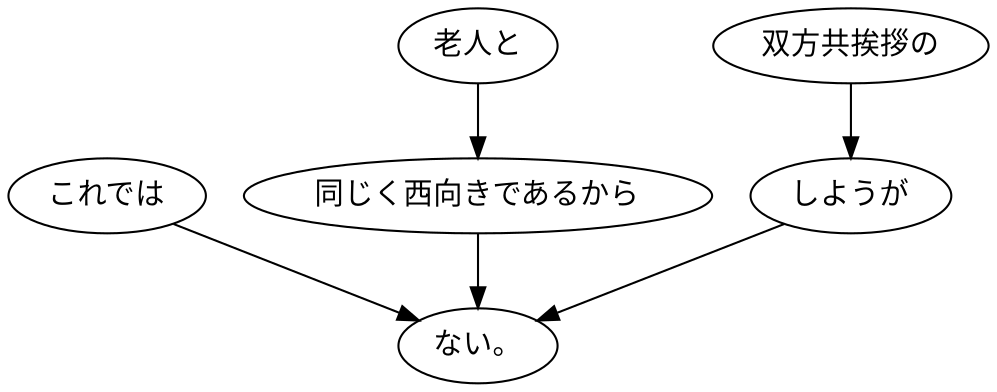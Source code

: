 digraph graph5883 {
	node0 [label="これでは"];
	node1 [label="老人と"];
	node2 [label="同じく西向きであるから"];
	node3 [label="双方共挨拶の"];
	node4 [label="しようが"];
	node5 [label="ない。"];
	node0 -> node5;
	node1 -> node2;
	node2 -> node5;
	node3 -> node4;
	node4 -> node5;
}
